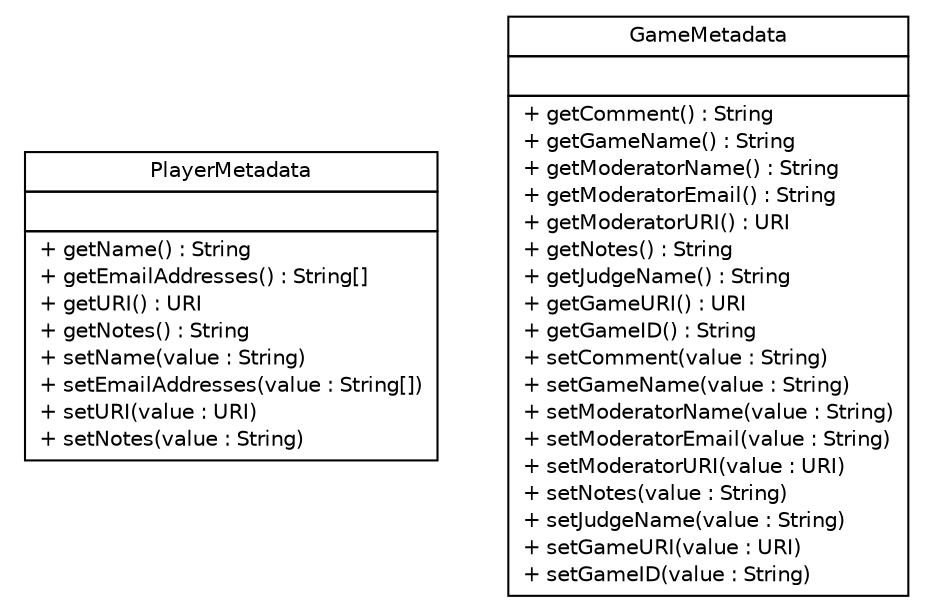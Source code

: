 #!/usr/local/bin/dot
#
# Class diagram 
# Generated by UMLGraph version 5.2 (http://www.umlgraph.org/)
#

digraph G {
	edge [fontname="Helvetica",fontsize=10,labelfontname="Helvetica",labelfontsize=10];
	node [fontname="Helvetica",fontsize=10,shape=plaintext];
	nodesep=0.25;
	ranksep=0.5;
	// dip.world.metadata.PlayerMetadata
	c602 [label=<<table title="dip.world.metadata.PlayerMetadata" border="0" cellborder="1" cellspacing="0" cellpadding="2" port="p" href="./PlayerMetadata.html">
		<tr><td><table border="0" cellspacing="0" cellpadding="1">
<tr><td align="center" balign="center"> PlayerMetadata </td></tr>
		</table></td></tr>
		<tr><td><table border="0" cellspacing="0" cellpadding="1">
<tr><td align="left" balign="left">  </td></tr>
		</table></td></tr>
		<tr><td><table border="0" cellspacing="0" cellpadding="1">
<tr><td align="left" balign="left"> + getName() : String </td></tr>
<tr><td align="left" balign="left"> + getEmailAddresses() : String[] </td></tr>
<tr><td align="left" balign="left"> + getURI() : URI </td></tr>
<tr><td align="left" balign="left"> + getNotes() : String </td></tr>
<tr><td align="left" balign="left"> + setName(value : String) </td></tr>
<tr><td align="left" balign="left"> + setEmailAddresses(value : String[]) </td></tr>
<tr><td align="left" balign="left"> + setURI(value : URI) </td></tr>
<tr><td align="left" balign="left"> + setNotes(value : String) </td></tr>
		</table></td></tr>
		</table>>, fontname="Helvetica", fontcolor="black", fontsize=10.0];
	// dip.world.metadata.GameMetadata
	c603 [label=<<table title="dip.world.metadata.GameMetadata" border="0" cellborder="1" cellspacing="0" cellpadding="2" port="p" href="./GameMetadata.html">
		<tr><td><table border="0" cellspacing="0" cellpadding="1">
<tr><td align="center" balign="center"> GameMetadata </td></tr>
		</table></td></tr>
		<tr><td><table border="0" cellspacing="0" cellpadding="1">
<tr><td align="left" balign="left">  </td></tr>
		</table></td></tr>
		<tr><td><table border="0" cellspacing="0" cellpadding="1">
<tr><td align="left" balign="left"> + getComment() : String </td></tr>
<tr><td align="left" balign="left"> + getGameName() : String </td></tr>
<tr><td align="left" balign="left"> + getModeratorName() : String </td></tr>
<tr><td align="left" balign="left"> + getModeratorEmail() : String </td></tr>
<tr><td align="left" balign="left"> + getModeratorURI() : URI </td></tr>
<tr><td align="left" balign="left"> + getNotes() : String </td></tr>
<tr><td align="left" balign="left"> + getJudgeName() : String </td></tr>
<tr><td align="left" balign="left"> + getGameURI() : URI </td></tr>
<tr><td align="left" balign="left"> + getGameID() : String </td></tr>
<tr><td align="left" balign="left"> + setComment(value : String) </td></tr>
<tr><td align="left" balign="left"> + setGameName(value : String) </td></tr>
<tr><td align="left" balign="left"> + setModeratorName(value : String) </td></tr>
<tr><td align="left" balign="left"> + setModeratorEmail(value : String) </td></tr>
<tr><td align="left" balign="left"> + setModeratorURI(value : URI) </td></tr>
<tr><td align="left" balign="left"> + setNotes(value : String) </td></tr>
<tr><td align="left" balign="left"> + setJudgeName(value : String) </td></tr>
<tr><td align="left" balign="left"> + setGameURI(value : URI) </td></tr>
<tr><td align="left" balign="left"> + setGameID(value : String) </td></tr>
		</table></td></tr>
		</table>>, fontname="Helvetica", fontcolor="black", fontsize=10.0];
}

